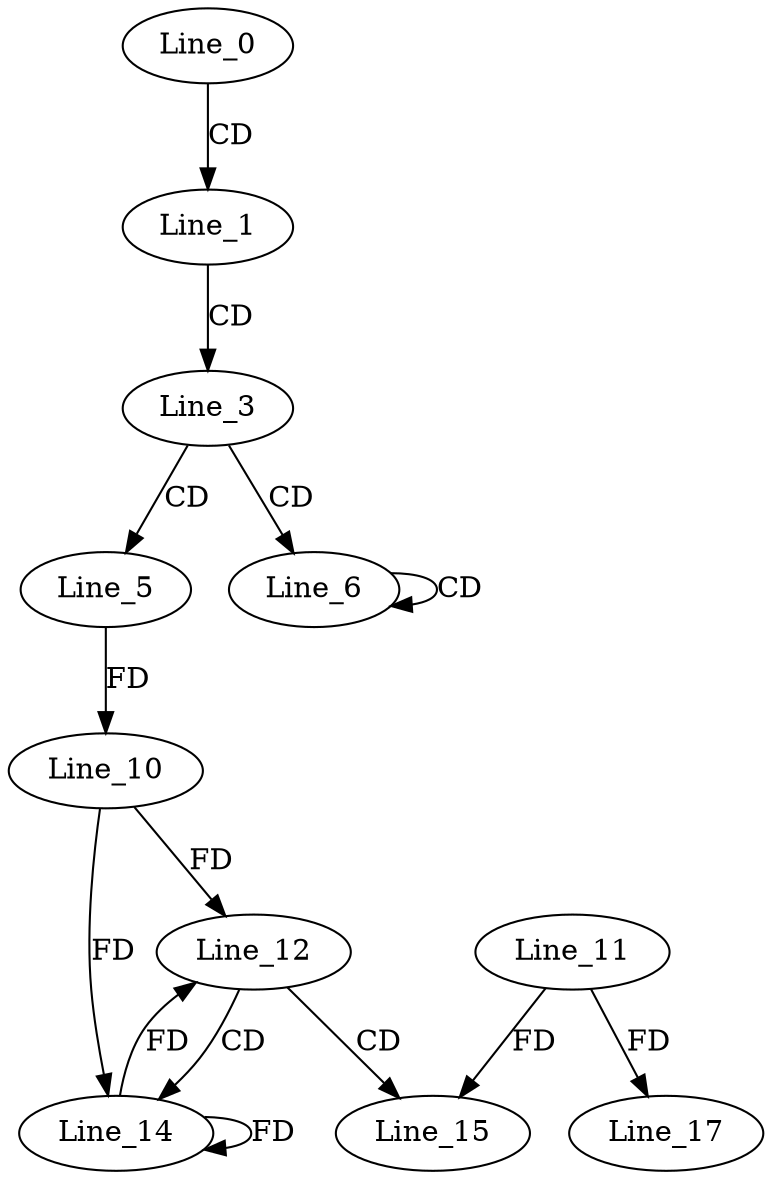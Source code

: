 digraph G {
  Line_0;
  Line_1;
  Line_3;
  Line_5;
  Line_6;
  Line_10;
  Line_10;
  Line_10;
  Line_12;
  Line_14;
  Line_15;
  Line_11;
  Line_17;
  Line_0 -> Line_1 [ label="CD" ];
  Line_1 -> Line_3 [ label="CD" ];
  Line_3 -> Line_5 [ label="CD" ];
  Line_3 -> Line_6 [ label="CD" ];
  Line_6 -> Line_6 [ label="CD" ];
  Line_5 -> Line_10 [ label="FD" ];
  Line_10 -> Line_12 [ label="FD" ];
  Line_12 -> Line_14 [ label="CD" ];
  Line_14 -> Line_14 [ label="FD" ];
  Line_10 -> Line_14 [ label="FD" ];
  Line_12 -> Line_15 [ label="CD" ];
  Line_11 -> Line_15 [ label="FD" ];
  Line_11 -> Line_17 [ label="FD" ];
  Line_14 -> Line_12 [ label="FD" ];
}
